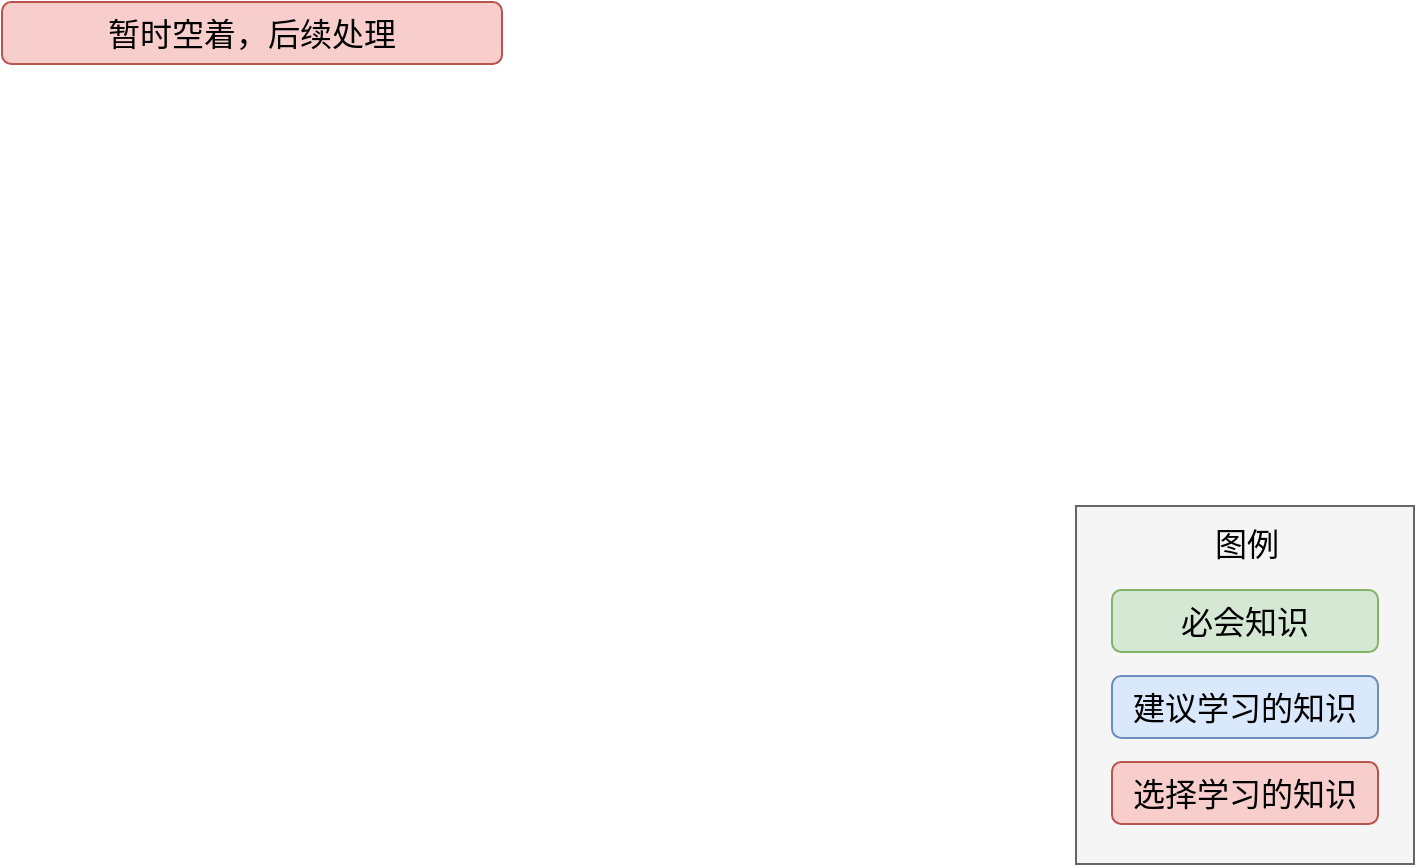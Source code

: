<mxfile>
    <diagram id="QFoU5hE6jV3CWI5dNyLY" name="第 1 页">
        <mxGraphModel dx="994" dy="632" grid="0" gridSize="10" guides="1" tooltips="1" connect="1" arrows="1" fold="1" page="1" pageScale="1" pageWidth="1654" pageHeight="1169" math="0" shadow="0">
            <root>
                <mxCell id="0"/>
                <mxCell id="1" parent="0"/>
                <mxCell id="19" value="" style="group" parent="1" vertex="1" connectable="0">
                    <mxGeometry x="1260" y="424" width="169" height="179" as="geometry"/>
                </mxCell>
                <mxCell id="16" value="" style="rounded=0;whiteSpace=wrap;html=1;fontFamily=Roboto Mono;fontSize=16;fillColor=#f5f5f5;strokeColor=#666666;fontColor=#333333;" parent="19" vertex="1">
                    <mxGeometry width="169" height="179" as="geometry"/>
                </mxCell>
                <mxCell id="3" value="图例" style="text;html=1;align=center;verticalAlign=middle;resizable=0;points=[];autosize=1;strokeColor=none;fontSize=16;fontFamily=Roboto Mono;" parent="19" vertex="1">
                    <mxGeometry x="63.5" y="7" width="42" height="23" as="geometry"/>
                </mxCell>
                <mxCell id="4" value="必会知识" style="rounded=1;whiteSpace=wrap;html=1;fillColor=#d5e8d4;strokeColor=#82b366;fontSize=16;fontFamily=Roboto Mono;" parent="19" vertex="1">
                    <mxGeometry x="18" y="42" width="133" height="31" as="geometry"/>
                </mxCell>
                <mxCell id="5" value="建议学习的知识" style="rounded=1;whiteSpace=wrap;html=1;fillColor=#dae8fc;strokeColor=#6c8ebf;fontSize=16;fontFamily=Roboto Mono;" parent="19" vertex="1">
                    <mxGeometry x="18" y="85" width="133" height="31" as="geometry"/>
                </mxCell>
                <mxCell id="6" value="选择学习的知识" style="rounded=1;whiteSpace=wrap;html=1;fillColor=#f8cecc;strokeColor=#b85450;fontSize=16;fontFamily=Roboto Mono;" parent="19" vertex="1">
                    <mxGeometry x="18" y="128" width="133" height="31" as="geometry"/>
                </mxCell>
                <mxCell id="110" value="暂时空着，后续处理" style="rounded=1;whiteSpace=wrap;html=1;fillColor=#f8cecc;strokeColor=#b85450;fontSize=16;fontFamily=Roboto Mono;" vertex="1" parent="1">
                    <mxGeometry x="723" y="172" width="250" height="31" as="geometry"/>
                </mxCell>
            </root>
        </mxGraphModel>
    </diagram>
</mxfile>